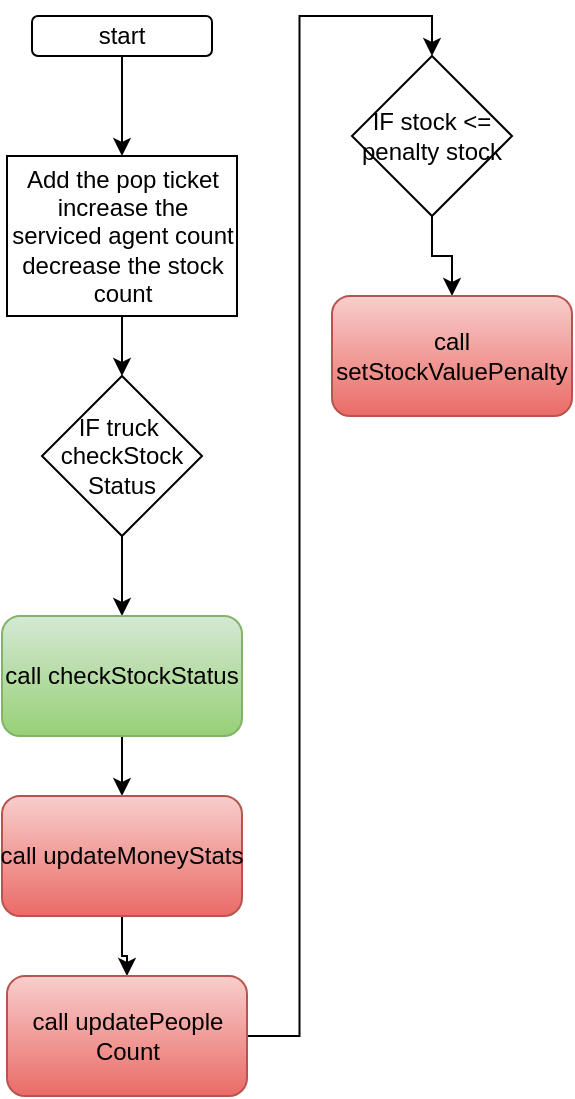 <mxfile version="17.5.0" type="github">
  <diagram id="cg2SzLkFmU5wvLVfBe-Z" name="Page-1">
    <mxGraphModel dx="1038" dy="579" grid="1" gridSize="10" guides="1" tooltips="1" connect="1" arrows="1" fold="1" page="1" pageScale="1" pageWidth="850" pageHeight="1100" math="0" shadow="0">
      <root>
        <mxCell id="0" />
        <mxCell id="1" parent="0" />
        <mxCell id="nwrU3dMbxeUqTlsf5lie-3" value="" style="edgeStyle=orthogonalEdgeStyle;rounded=0;orthogonalLoop=1;jettySize=auto;html=1;" edge="1" parent="1" source="nwrU3dMbxeUqTlsf5lie-1" target="nwrU3dMbxeUqTlsf5lie-2">
          <mxGeometry relative="1" as="geometry" />
        </mxCell>
        <mxCell id="nwrU3dMbxeUqTlsf5lie-1" value="start" style="rounded=1;whiteSpace=wrap;html=1;" vertex="1" parent="1">
          <mxGeometry x="80" y="30" width="90" height="20" as="geometry" />
        </mxCell>
        <mxCell id="nwrU3dMbxeUqTlsf5lie-5" value="" style="edgeStyle=orthogonalEdgeStyle;rounded=0;orthogonalLoop=1;jettySize=auto;html=1;" edge="1" parent="1" source="nwrU3dMbxeUqTlsf5lie-2" target="nwrU3dMbxeUqTlsf5lie-4">
          <mxGeometry relative="1" as="geometry" />
        </mxCell>
        <mxCell id="nwrU3dMbxeUqTlsf5lie-2" value="Add the pop ticket&lt;br&gt;increase the serviced agent count&lt;br&gt;decrease the stock count" style="rounded=0;whiteSpace=wrap;html=1;" vertex="1" parent="1">
          <mxGeometry x="67.5" y="100" width="115" height="80" as="geometry" />
        </mxCell>
        <mxCell id="nwrU3dMbxeUqTlsf5lie-7" value="" style="edgeStyle=orthogonalEdgeStyle;rounded=0;orthogonalLoop=1;jettySize=auto;html=1;" edge="1" parent="1" source="nwrU3dMbxeUqTlsf5lie-4" target="nwrU3dMbxeUqTlsf5lie-6">
          <mxGeometry relative="1" as="geometry" />
        </mxCell>
        <mxCell id="nwrU3dMbxeUqTlsf5lie-4" value="IF truck&amp;nbsp;&lt;br&gt;checkStock&lt;br&gt;Status" style="rhombus;whiteSpace=wrap;html=1;" vertex="1" parent="1">
          <mxGeometry x="85" y="210" width="80" height="80" as="geometry" />
        </mxCell>
        <mxCell id="nwrU3dMbxeUqTlsf5lie-9" value="" style="edgeStyle=orthogonalEdgeStyle;rounded=0;orthogonalLoop=1;jettySize=auto;html=1;" edge="1" parent="1" source="nwrU3dMbxeUqTlsf5lie-6" target="nwrU3dMbxeUqTlsf5lie-8">
          <mxGeometry relative="1" as="geometry" />
        </mxCell>
        <mxCell id="nwrU3dMbxeUqTlsf5lie-6" value="call&amp;nbsp;checkStockStatus" style="rounded=1;whiteSpace=wrap;html=1;fillColor=#d5e8d4;gradientColor=#97d077;strokeColor=#82b366;" vertex="1" parent="1">
          <mxGeometry x="65" y="330" width="120" height="60" as="geometry" />
        </mxCell>
        <mxCell id="nwrU3dMbxeUqTlsf5lie-11" value="" style="edgeStyle=orthogonalEdgeStyle;rounded=0;orthogonalLoop=1;jettySize=auto;html=1;" edge="1" parent="1" source="nwrU3dMbxeUqTlsf5lie-8" target="nwrU3dMbxeUqTlsf5lie-10">
          <mxGeometry relative="1" as="geometry" />
        </mxCell>
        <mxCell id="nwrU3dMbxeUqTlsf5lie-8" value="call&amp;nbsp;updateMoneyStats" style="rounded=1;whiteSpace=wrap;html=1;fillColor=#f8cecc;gradientColor=#ea6b66;strokeColor=#b85450;" vertex="1" parent="1">
          <mxGeometry x="65" y="420" width="120" height="60" as="geometry" />
        </mxCell>
        <mxCell id="nwrU3dMbxeUqTlsf5lie-13" style="edgeStyle=orthogonalEdgeStyle;rounded=0;orthogonalLoop=1;jettySize=auto;html=1;entryX=0.5;entryY=0;entryDx=0;entryDy=0;" edge="1" parent="1" source="nwrU3dMbxeUqTlsf5lie-10" target="nwrU3dMbxeUqTlsf5lie-12">
          <mxGeometry relative="1" as="geometry" />
        </mxCell>
        <mxCell id="nwrU3dMbxeUqTlsf5lie-10" value="call&amp;nbsp;updatePeople&lt;br&gt;Count" style="rounded=1;whiteSpace=wrap;html=1;fillColor=#f8cecc;gradientColor=#ea6b66;strokeColor=#b85450;" vertex="1" parent="1">
          <mxGeometry x="67.5" y="510" width="120" height="60" as="geometry" />
        </mxCell>
        <mxCell id="nwrU3dMbxeUqTlsf5lie-17" value="" style="edgeStyle=orthogonalEdgeStyle;rounded=0;orthogonalLoop=1;jettySize=auto;html=1;" edge="1" parent="1" source="nwrU3dMbxeUqTlsf5lie-12" target="nwrU3dMbxeUqTlsf5lie-16">
          <mxGeometry relative="1" as="geometry" />
        </mxCell>
        <mxCell id="nwrU3dMbxeUqTlsf5lie-12" value="IF stock &amp;lt;= penalty stock" style="rhombus;whiteSpace=wrap;html=1;" vertex="1" parent="1">
          <mxGeometry x="240" y="50" width="80" height="80" as="geometry" />
        </mxCell>
        <mxCell id="nwrU3dMbxeUqTlsf5lie-16" value="call setStockValuePenalty" style="rounded=1;whiteSpace=wrap;html=1;fillColor=#f8cecc;gradientColor=#ea6b66;strokeColor=#b85450;" vertex="1" parent="1">
          <mxGeometry x="230" y="170" width="120" height="60" as="geometry" />
        </mxCell>
      </root>
    </mxGraphModel>
  </diagram>
</mxfile>
